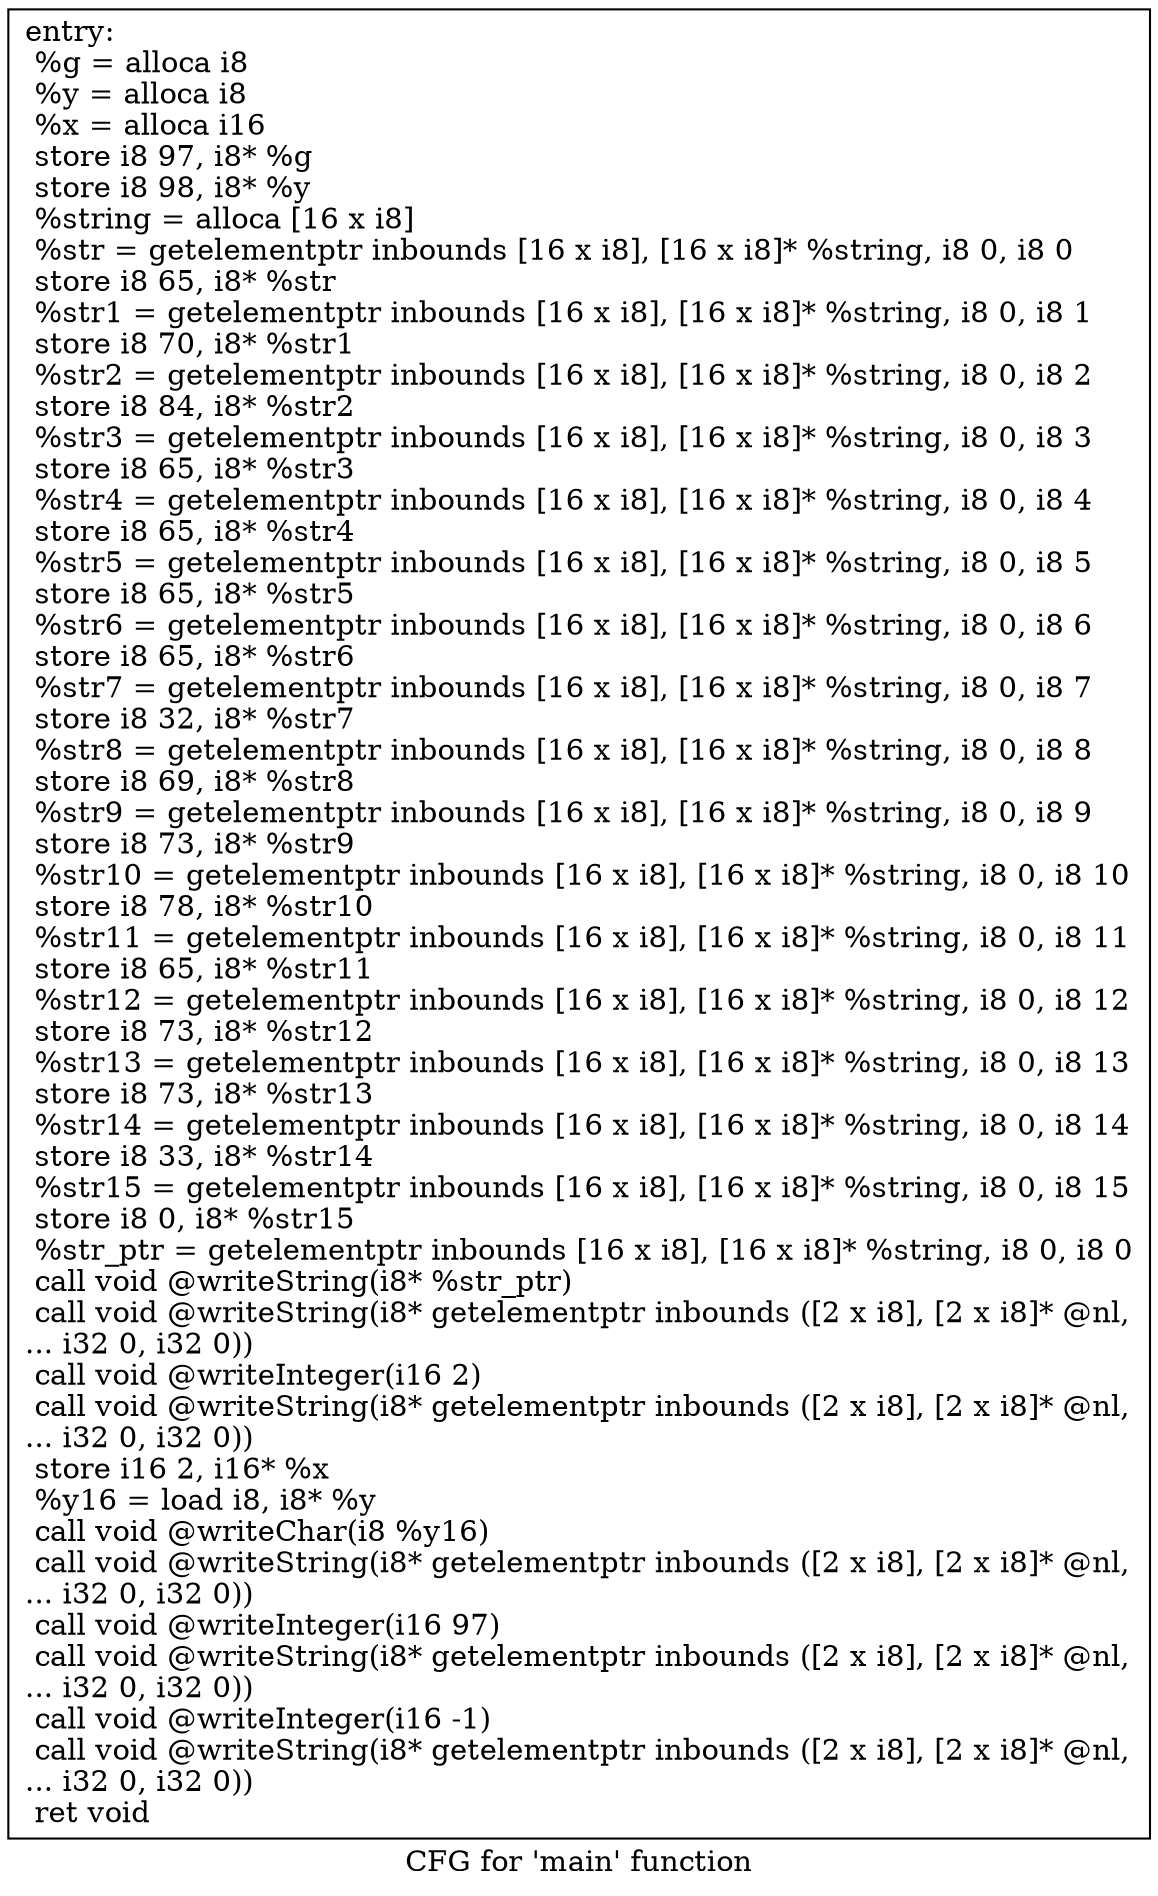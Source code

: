 digraph "CFG for 'main' function" {
	label="CFG for 'main' function";

	Node0x24a8dc0 [shape=record,label="{entry:\l  %g = alloca i8\l  %y = alloca i8\l  %x = alloca i16\l  store i8 97, i8* %g\l  store i8 98, i8* %y\l  %string = alloca [16 x i8]\l  %str = getelementptr inbounds [16 x i8], [16 x i8]* %string, i8 0, i8 0\l  store i8 65, i8* %str\l  %str1 = getelementptr inbounds [16 x i8], [16 x i8]* %string, i8 0, i8 1\l  store i8 70, i8* %str1\l  %str2 = getelementptr inbounds [16 x i8], [16 x i8]* %string, i8 0, i8 2\l  store i8 84, i8* %str2\l  %str3 = getelementptr inbounds [16 x i8], [16 x i8]* %string, i8 0, i8 3\l  store i8 65, i8* %str3\l  %str4 = getelementptr inbounds [16 x i8], [16 x i8]* %string, i8 0, i8 4\l  store i8 65, i8* %str4\l  %str5 = getelementptr inbounds [16 x i8], [16 x i8]* %string, i8 0, i8 5\l  store i8 65, i8* %str5\l  %str6 = getelementptr inbounds [16 x i8], [16 x i8]* %string, i8 0, i8 6\l  store i8 65, i8* %str6\l  %str7 = getelementptr inbounds [16 x i8], [16 x i8]* %string, i8 0, i8 7\l  store i8 32, i8* %str7\l  %str8 = getelementptr inbounds [16 x i8], [16 x i8]* %string, i8 0, i8 8\l  store i8 69, i8* %str8\l  %str9 = getelementptr inbounds [16 x i8], [16 x i8]* %string, i8 0, i8 9\l  store i8 73, i8* %str9\l  %str10 = getelementptr inbounds [16 x i8], [16 x i8]* %string, i8 0, i8 10\l  store i8 78, i8* %str10\l  %str11 = getelementptr inbounds [16 x i8], [16 x i8]* %string, i8 0, i8 11\l  store i8 65, i8* %str11\l  %str12 = getelementptr inbounds [16 x i8], [16 x i8]* %string, i8 0, i8 12\l  store i8 73, i8* %str12\l  %str13 = getelementptr inbounds [16 x i8], [16 x i8]* %string, i8 0, i8 13\l  store i8 73, i8* %str13\l  %str14 = getelementptr inbounds [16 x i8], [16 x i8]* %string, i8 0, i8 14\l  store i8 33, i8* %str14\l  %str15 = getelementptr inbounds [16 x i8], [16 x i8]* %string, i8 0, i8 15\l  store i8 0, i8* %str15\l  %str_ptr = getelementptr inbounds [16 x i8], [16 x i8]* %string, i8 0, i8 0\l  call void @writeString(i8* %str_ptr)\l  call void @writeString(i8* getelementptr inbounds ([2 x i8], [2 x i8]* @nl,\l... i32 0, i32 0))\l  call void @writeInteger(i16 2)\l  call void @writeString(i8* getelementptr inbounds ([2 x i8], [2 x i8]* @nl,\l... i32 0, i32 0))\l  store i16 2, i16* %x\l  %y16 = load i8, i8* %y\l  call void @writeChar(i8 %y16)\l  call void @writeString(i8* getelementptr inbounds ([2 x i8], [2 x i8]* @nl,\l... i32 0, i32 0))\l  call void @writeInteger(i16 97)\l  call void @writeString(i8* getelementptr inbounds ([2 x i8], [2 x i8]* @nl,\l... i32 0, i32 0))\l  call void @writeInteger(i16 -1)\l  call void @writeString(i8* getelementptr inbounds ([2 x i8], [2 x i8]* @nl,\l... i32 0, i32 0))\l  ret void\l}"];
}
